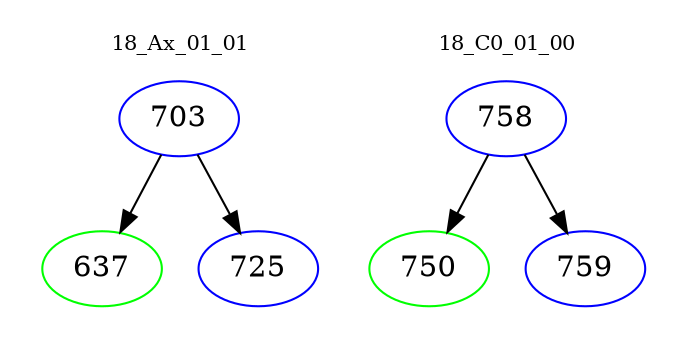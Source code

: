 digraph{
subgraph cluster_0 {
color = white
label = "18_Ax_01_01";
fontsize=10;
T0_703 [label="703", color="blue"]
T0_703 -> T0_637 [color="black"]
T0_637 [label="637", color="green"]
T0_703 -> T0_725 [color="black"]
T0_725 [label="725", color="blue"]
}
subgraph cluster_1 {
color = white
label = "18_C0_01_00";
fontsize=10;
T1_758 [label="758", color="blue"]
T1_758 -> T1_750 [color="black"]
T1_750 [label="750", color="green"]
T1_758 -> T1_759 [color="black"]
T1_759 [label="759", color="blue"]
}
}
